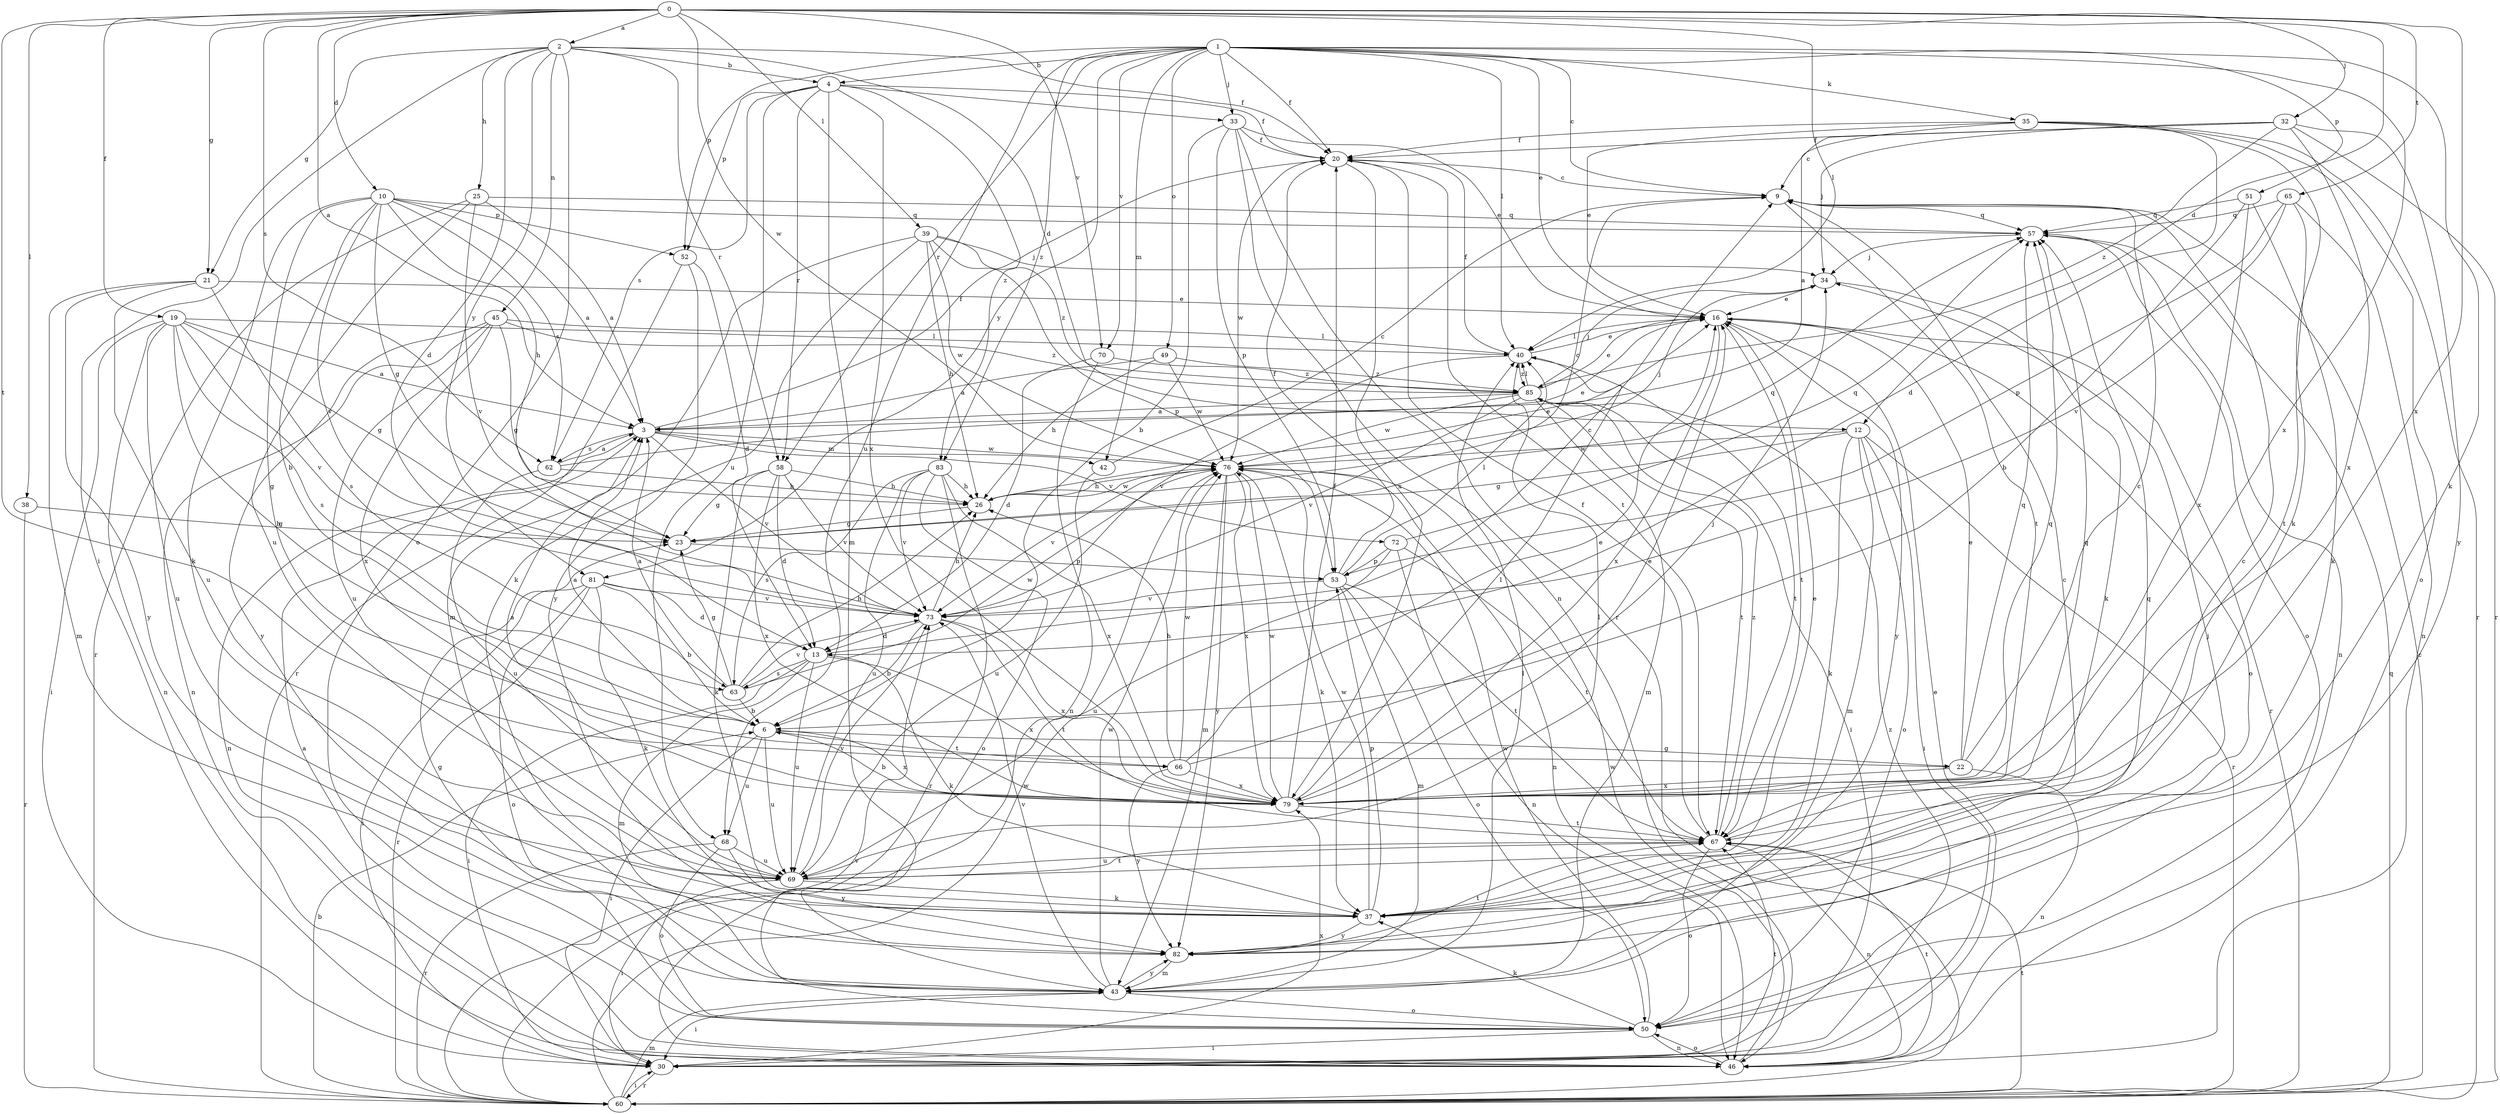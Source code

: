 strict digraph  {
0;
1;
2;
3;
4;
6;
9;
10;
12;
13;
16;
19;
20;
21;
22;
23;
25;
26;
30;
32;
33;
34;
35;
37;
38;
39;
40;
42;
43;
45;
46;
49;
50;
51;
52;
53;
57;
58;
60;
62;
63;
65;
66;
67;
68;
69;
70;
72;
73;
76;
79;
81;
82;
83;
85;
0 -> 2  [label=a];
0 -> 3  [label=a];
0 -> 10  [label=d];
0 -> 12  [label=d];
0 -> 19  [label=f];
0 -> 21  [label=g];
0 -> 32  [label=j];
0 -> 38  [label=l];
0 -> 39  [label=l];
0 -> 40  [label=l];
0 -> 62  [label=s];
0 -> 65  [label=t];
0 -> 66  [label=t];
0 -> 70  [label=v];
0 -> 76  [label=w];
0 -> 79  [label=x];
1 -> 4  [label=b];
1 -> 9  [label=c];
1 -> 16  [label=e];
1 -> 20  [label=f];
1 -> 33  [label=j];
1 -> 35  [label=k];
1 -> 37  [label=k];
1 -> 40  [label=l];
1 -> 42  [label=m];
1 -> 49  [label=o];
1 -> 51  [label=p];
1 -> 52  [label=p];
1 -> 58  [label=r];
1 -> 68  [label=u];
1 -> 70  [label=v];
1 -> 79  [label=x];
1 -> 81  [label=y];
1 -> 83  [label=z];
2 -> 4  [label=b];
2 -> 12  [label=d];
2 -> 13  [label=d];
2 -> 20  [label=f];
2 -> 21  [label=g];
2 -> 25  [label=h];
2 -> 30  [label=i];
2 -> 45  [label=n];
2 -> 50  [label=o];
2 -> 58  [label=r];
2 -> 81  [label=y];
3 -> 20  [label=f];
3 -> 42  [label=m];
3 -> 46  [label=n];
3 -> 62  [label=s];
3 -> 72  [label=v];
3 -> 73  [label=v];
3 -> 76  [label=w];
4 -> 20  [label=f];
4 -> 33  [label=j];
4 -> 43  [label=m];
4 -> 52  [label=p];
4 -> 58  [label=r];
4 -> 62  [label=s];
4 -> 68  [label=u];
4 -> 79  [label=x];
4 -> 83  [label=z];
6 -> 3  [label=a];
6 -> 22  [label=g];
6 -> 30  [label=i];
6 -> 66  [label=t];
6 -> 68  [label=u];
6 -> 69  [label=u];
6 -> 79  [label=x];
9 -> 57  [label=q];
9 -> 67  [label=t];
10 -> 3  [label=a];
10 -> 6  [label=b];
10 -> 22  [label=g];
10 -> 23  [label=g];
10 -> 26  [label=h];
10 -> 37  [label=k];
10 -> 52  [label=p];
10 -> 57  [label=q];
10 -> 62  [label=s];
10 -> 73  [label=v];
12 -> 23  [label=g];
12 -> 30  [label=i];
12 -> 37  [label=k];
12 -> 43  [label=m];
12 -> 50  [label=o];
12 -> 60  [label=r];
12 -> 76  [label=w];
13 -> 9  [label=c];
13 -> 30  [label=i];
13 -> 37  [label=k];
13 -> 43  [label=m];
13 -> 63  [label=s];
13 -> 69  [label=u];
13 -> 79  [label=x];
16 -> 40  [label=l];
16 -> 50  [label=o];
16 -> 60  [label=r];
16 -> 67  [label=t];
16 -> 79  [label=x];
16 -> 82  [label=y];
19 -> 3  [label=a];
19 -> 6  [label=b];
19 -> 23  [label=g];
19 -> 30  [label=i];
19 -> 40  [label=l];
19 -> 46  [label=n];
19 -> 63  [label=s];
19 -> 69  [label=u];
19 -> 73  [label=v];
20 -> 9  [label=c];
20 -> 67  [label=t];
20 -> 76  [label=w];
20 -> 79  [label=x];
21 -> 16  [label=e];
21 -> 43  [label=m];
21 -> 63  [label=s];
21 -> 69  [label=u];
21 -> 82  [label=y];
22 -> 9  [label=c];
22 -> 16  [label=e];
22 -> 46  [label=n];
22 -> 57  [label=q];
22 -> 79  [label=x];
23 -> 53  [label=p];
23 -> 57  [label=q];
25 -> 3  [label=a];
25 -> 57  [label=q];
25 -> 60  [label=r];
25 -> 69  [label=u];
25 -> 73  [label=v];
26 -> 9  [label=c];
26 -> 16  [label=e];
26 -> 23  [label=g];
26 -> 76  [label=w];
30 -> 16  [label=e];
30 -> 60  [label=r];
30 -> 67  [label=t];
30 -> 79  [label=x];
30 -> 85  [label=z];
32 -> 9  [label=c];
32 -> 20  [label=f];
32 -> 34  [label=j];
32 -> 60  [label=r];
32 -> 79  [label=x];
32 -> 82  [label=y];
32 -> 85  [label=z];
33 -> 6  [label=b];
33 -> 16  [label=e];
33 -> 20  [label=f];
33 -> 46  [label=n];
33 -> 53  [label=p];
33 -> 60  [label=r];
34 -> 16  [label=e];
34 -> 37  [label=k];
35 -> 3  [label=a];
35 -> 13  [label=d];
35 -> 16  [label=e];
35 -> 20  [label=f];
35 -> 37  [label=k];
35 -> 50  [label=o];
35 -> 60  [label=r];
37 -> 9  [label=c];
37 -> 53  [label=p];
37 -> 76  [label=w];
37 -> 82  [label=y];
38 -> 23  [label=g];
38 -> 60  [label=r];
39 -> 26  [label=h];
39 -> 34  [label=j];
39 -> 37  [label=k];
39 -> 43  [label=m];
39 -> 53  [label=p];
39 -> 76  [label=w];
39 -> 85  [label=z];
40 -> 16  [label=e];
40 -> 20  [label=f];
40 -> 67  [label=t];
40 -> 73  [label=v];
40 -> 85  [label=z];
42 -> 9  [label=c];
42 -> 69  [label=u];
43 -> 23  [label=g];
43 -> 30  [label=i];
43 -> 34  [label=j];
43 -> 40  [label=l];
43 -> 50  [label=o];
43 -> 73  [label=v];
43 -> 76  [label=w];
43 -> 82  [label=y];
45 -> 23  [label=g];
45 -> 40  [label=l];
45 -> 46  [label=n];
45 -> 69  [label=u];
45 -> 79  [label=x];
45 -> 82  [label=y];
45 -> 85  [label=z];
46 -> 3  [label=a];
46 -> 50  [label=o];
46 -> 67  [label=t];
46 -> 76  [label=w];
49 -> 3  [label=a];
49 -> 26  [label=h];
49 -> 76  [label=w];
49 -> 85  [label=z];
50 -> 30  [label=i];
50 -> 37  [label=k];
50 -> 46  [label=n];
50 -> 76  [label=w];
51 -> 6  [label=b];
51 -> 37  [label=k];
51 -> 57  [label=q];
51 -> 79  [label=x];
52 -> 13  [label=d];
52 -> 60  [label=r];
52 -> 82  [label=y];
53 -> 20  [label=f];
53 -> 40  [label=l];
53 -> 43  [label=m];
53 -> 50  [label=o];
53 -> 67  [label=t];
53 -> 73  [label=v];
57 -> 34  [label=j];
57 -> 46  [label=n];
57 -> 50  [label=o];
58 -> 13  [label=d];
58 -> 23  [label=g];
58 -> 26  [label=h];
58 -> 37  [label=k];
58 -> 73  [label=v];
58 -> 79  [label=x];
60 -> 6  [label=b];
60 -> 9  [label=c];
60 -> 30  [label=i];
60 -> 43  [label=m];
60 -> 57  [label=q];
60 -> 67  [label=t];
60 -> 73  [label=v];
60 -> 76  [label=w];
62 -> 3  [label=a];
62 -> 16  [label=e];
62 -> 26  [label=h];
62 -> 69  [label=u];
63 -> 3  [label=a];
63 -> 6  [label=b];
63 -> 23  [label=g];
63 -> 26  [label=h];
63 -> 73  [label=v];
63 -> 76  [label=w];
65 -> 46  [label=n];
65 -> 53  [label=p];
65 -> 57  [label=q];
65 -> 67  [label=t];
65 -> 73  [label=v];
66 -> 16  [label=e];
66 -> 26  [label=h];
66 -> 34  [label=j];
66 -> 76  [label=w];
66 -> 79  [label=x];
66 -> 82  [label=y];
67 -> 20  [label=f];
67 -> 46  [label=n];
67 -> 50  [label=o];
67 -> 57  [label=q];
67 -> 69  [label=u];
67 -> 85  [label=z];
68 -> 50  [label=o];
68 -> 60  [label=r];
68 -> 69  [label=u];
68 -> 82  [label=y];
69 -> 16  [label=e];
69 -> 30  [label=i];
69 -> 37  [label=k];
69 -> 40  [label=l];
69 -> 67  [label=t];
69 -> 73  [label=v];
70 -> 13  [label=d];
70 -> 46  [label=n];
70 -> 85  [label=z];
72 -> 46  [label=n];
72 -> 53  [label=p];
72 -> 57  [label=q];
72 -> 67  [label=t];
72 -> 69  [label=u];
73 -> 6  [label=b];
73 -> 13  [label=d];
73 -> 26  [label=h];
73 -> 67  [label=t];
73 -> 79  [label=x];
76 -> 26  [label=h];
76 -> 34  [label=j];
76 -> 37  [label=k];
76 -> 43  [label=m];
76 -> 46  [label=n];
76 -> 73  [label=v];
76 -> 79  [label=x];
76 -> 82  [label=y];
79 -> 3  [label=a];
79 -> 6  [label=b];
79 -> 16  [label=e];
79 -> 20  [label=f];
79 -> 40  [label=l];
79 -> 57  [label=q];
79 -> 67  [label=t];
79 -> 76  [label=w];
81 -> 6  [label=b];
81 -> 13  [label=d];
81 -> 30  [label=i];
81 -> 37  [label=k];
81 -> 50  [label=o];
81 -> 60  [label=r];
81 -> 73  [label=v];
82 -> 9  [label=c];
82 -> 43  [label=m];
82 -> 57  [label=q];
82 -> 67  [label=t];
83 -> 26  [label=h];
83 -> 50  [label=o];
83 -> 60  [label=r];
83 -> 63  [label=s];
83 -> 69  [label=u];
83 -> 73  [label=v];
83 -> 79  [label=x];
85 -> 3  [label=a];
85 -> 16  [label=e];
85 -> 30  [label=i];
85 -> 34  [label=j];
85 -> 40  [label=l];
85 -> 43  [label=m];
85 -> 67  [label=t];
85 -> 73  [label=v];
85 -> 76  [label=w];
}
